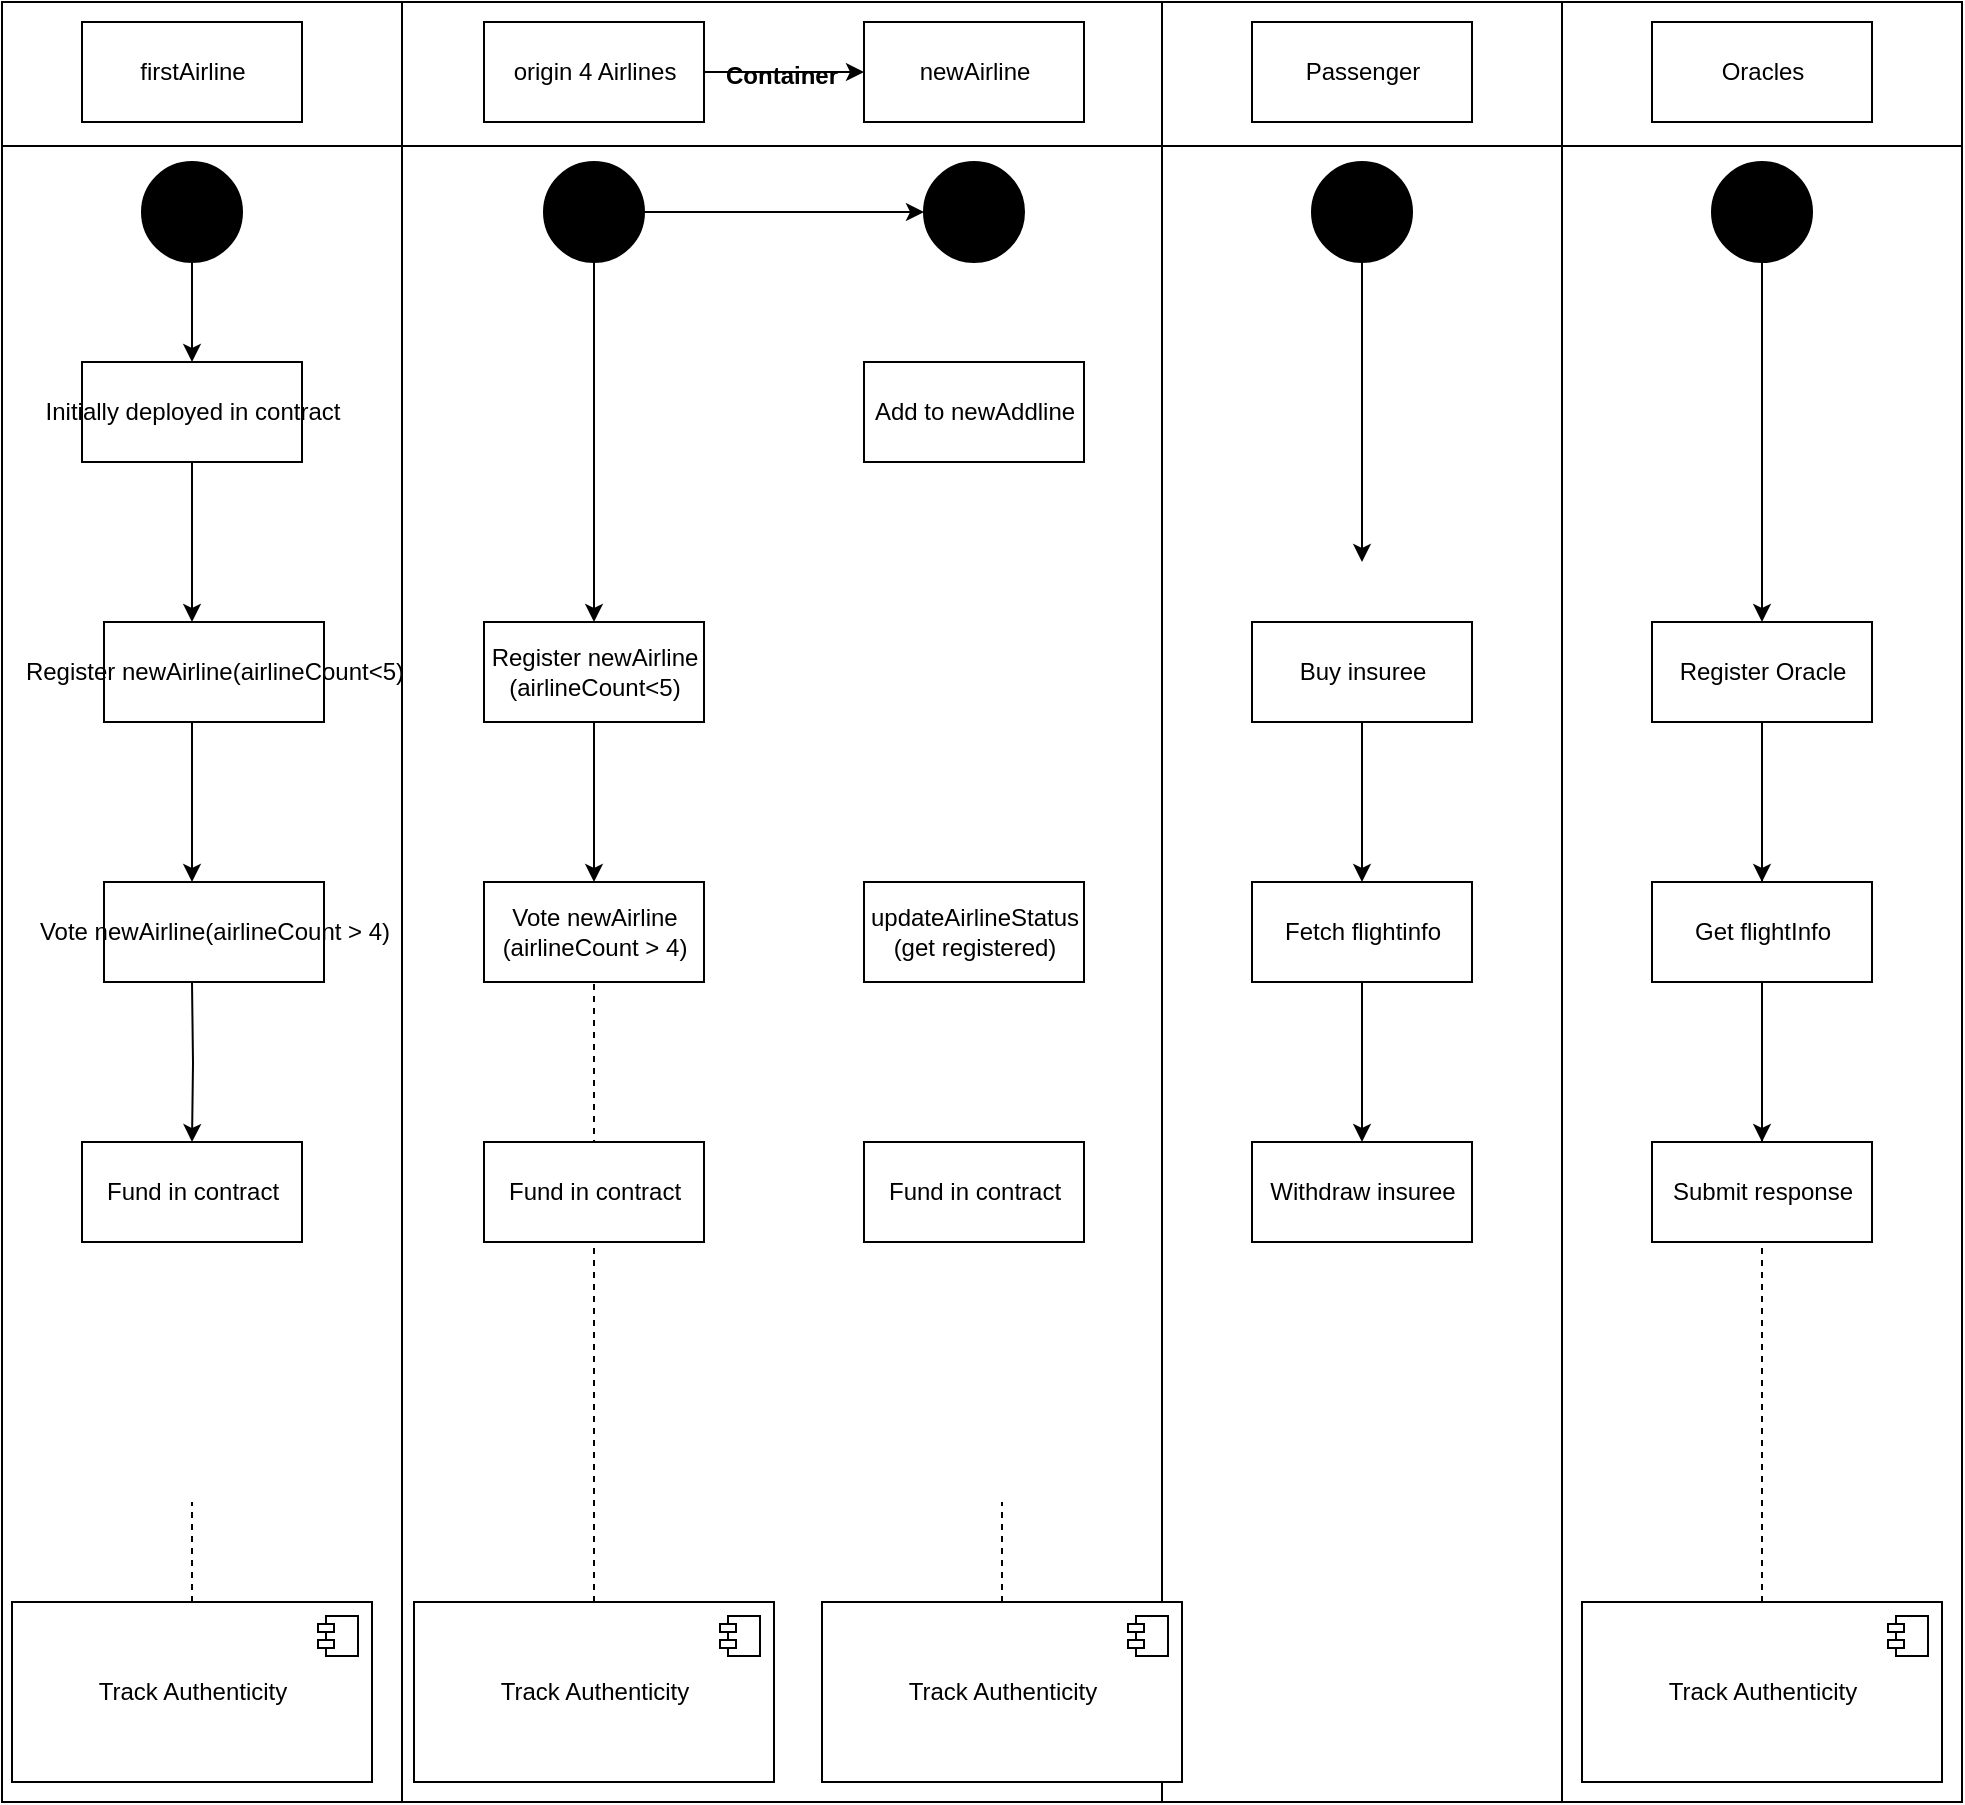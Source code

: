<mxfile version="12.9.14" type="device"><diagram id="Rndul-c8Ddk0BhUELL4x" name="Page-1"><mxGraphModel dx="1426" dy="724" grid="1" gridSize="10" guides="1" tooltips="1" connect="1" arrows="1" fold="1" page="1" pageScale="1" pageWidth="827" pageHeight="1169" math="0" shadow="0"><root><mxCell id="0"/><mxCell id="1" parent="0"/><mxCell id="lx-ejqtuJqI_PHg6rkl2-51" value="Container" style="swimlane;startSize=72;" parent="1" vertex="1"><mxGeometry x="70" y="80" width="980" height="900" as="geometry"/></mxCell><mxCell id="lx-ejqtuJqI_PHg6rkl2-52" value="Container" style="swimlane;startSize=72;" parent="lx-ejqtuJqI_PHg6rkl2-51" vertex="1"><mxGeometry x="200" width="380" height="900" as="geometry"/></mxCell><mxCell id="lx-ejqtuJqI_PHg6rkl2-23" value="Vote newAirline&lt;br&gt;(airlineCount &amp;gt; 4)" style="html=1;" parent="lx-ejqtuJqI_PHg6rkl2-52" vertex="1"><mxGeometry x="41" y="440" width="110" height="50" as="geometry"/></mxCell><mxCell id="h5Z4n2oe0imgSEr8LVLr-150" value="updateAirlineStatus&lt;br&gt;(get registered)" style="html=1;" vertex="1" parent="lx-ejqtuJqI_PHg6rkl2-52"><mxGeometry x="231" y="440" width="110" height="50" as="geometry"/></mxCell><mxCell id="h5Z4n2oe0imgSEr8LVLr-51" value="Vote newAirline(airlineCount &amp;gt; 4)" style="html=1;" vertex="1" parent="lx-ejqtuJqI_PHg6rkl2-52"><mxGeometry x="-149" y="440" width="110" height="50" as="geometry"/></mxCell><mxCell id="h5Z4n2oe0imgSEr8LVLr-55" value="" style="edgeStyle=orthogonalEdgeStyle;rounded=0;orthogonalLoop=1;jettySize=auto;html=1;" edge="1" parent="lx-ejqtuJqI_PHg6rkl2-52" source="h5Z4n2oe0imgSEr8LVLr-45" target="lx-ejqtuJqI_PHg6rkl2-23"><mxGeometry relative="1" as="geometry"/></mxCell><mxCell id="h5Z4n2oe0imgSEr8LVLr-45" value="Register newAirline&lt;br&gt;(airlineCount&amp;lt;5)" style="html=1;" vertex="1" parent="lx-ejqtuJqI_PHg6rkl2-52"><mxGeometry x="41" y="310" width="110" height="50" as="geometry"/></mxCell><mxCell id="h5Z4n2oe0imgSEr8LVLr-146" value="Add to newAddline" style="html=1;" vertex="1" parent="lx-ejqtuJqI_PHg6rkl2-52"><mxGeometry x="231" y="180" width="110" height="50" as="geometry"/></mxCell><mxCell id="h5Z4n2oe0imgSEr8LVLr-49" value="Register newAirline(airlineCount&amp;lt;5)" style="html=1;" vertex="1" parent="lx-ejqtuJqI_PHg6rkl2-52"><mxGeometry x="-149" y="310" width="110" height="50" as="geometry"/></mxCell><mxCell id="lx-ejqtuJqI_PHg6rkl2-25" value="Track Authenticity" style="html=1;dropTarget=0;" parent="lx-ejqtuJqI_PHg6rkl2-52" vertex="1"><mxGeometry x="6" y="800" width="180" height="90" as="geometry"/></mxCell><mxCell id="lx-ejqtuJqI_PHg6rkl2-26" value="" style="shape=component;jettyWidth=8;jettyHeight=4;" parent="lx-ejqtuJqI_PHg6rkl2-25" vertex="1"><mxGeometry x="1" width="20" height="20" relative="1" as="geometry"><mxPoint x="-27" y="7" as="offset"/></mxGeometry></mxCell><mxCell id="lx-ejqtuJqI_PHg6rkl2-61" value="" style="endArrow=none;dashed=1;html=1;entryX=0.5;entryY=1;entryDx=0;entryDy=0;exitX=0.5;exitY=0;exitDx=0;exitDy=0;" parent="lx-ejqtuJqI_PHg6rkl2-52" source="lx-ejqtuJqI_PHg6rkl2-25" target="lx-ejqtuJqI_PHg6rkl2-23" edge="1"><mxGeometry width="50" height="50" relative="1" as="geometry"><mxPoint x="89" y="790" as="sourcePoint"/><mxPoint x="-56" y="760" as="targetPoint"/></mxGeometry></mxCell><mxCell id="h5Z4n2oe0imgSEr8LVLr-159" value="" style="edgeStyle=orthogonalEdgeStyle;rounded=0;orthogonalLoop=1;jettySize=auto;html=1;" edge="1" parent="lx-ejqtuJqI_PHg6rkl2-52" source="lx-ejqtuJqI_PHg6rkl2-9" target="h5Z4n2oe0imgSEr8LVLr-158"><mxGeometry relative="1" as="geometry"/></mxCell><mxCell id="h5Z4n2oe0imgSEr8LVLr-161" value="" style="edgeStyle=orthogonalEdgeStyle;rounded=0;orthogonalLoop=1;jettySize=auto;html=1;" edge="1" parent="lx-ejqtuJqI_PHg6rkl2-52" source="lx-ejqtuJqI_PHg6rkl2-9" target="h5Z4n2oe0imgSEr8LVLr-45"><mxGeometry relative="1" as="geometry"><mxPoint x="96" y="210" as="targetPoint"/></mxGeometry></mxCell><mxCell id="lx-ejqtuJqI_PHg6rkl2-9" value="" style="shape=mxgraph.bpmn.shape;html=1;verticalLabelPosition=bottom;labelBackgroundColor=#ffffff;verticalAlign=top;align=center;perimeter=ellipsePerimeter;outlineConnect=0;outline=standard;symbol=general;fillColor=#000000;" parent="lx-ejqtuJqI_PHg6rkl2-52" vertex="1"><mxGeometry x="71" y="80" width="50" height="50" as="geometry"/></mxCell><mxCell id="h5Z4n2oe0imgSEr8LVLr-158" value="" style="shape=mxgraph.bpmn.shape;html=1;verticalLabelPosition=bottom;labelBackgroundColor=#ffffff;verticalAlign=top;align=center;perimeter=ellipsePerimeter;outlineConnect=0;outline=standard;symbol=general;fillColor=#000000;" vertex="1" parent="lx-ejqtuJqI_PHg6rkl2-52"><mxGeometry x="261" y="80" width="50" height="50" as="geometry"/></mxCell><mxCell id="h5Z4n2oe0imgSEr8LVLr-155" value="" style="edgeStyle=orthogonalEdgeStyle;rounded=0;orthogonalLoop=1;jettySize=auto;html=1;" edge="1" parent="lx-ejqtuJqI_PHg6rkl2-52" source="lx-ejqtuJqI_PHg6rkl2-3" target="h5Z4n2oe0imgSEr8LVLr-154"><mxGeometry relative="1" as="geometry"/></mxCell><mxCell id="lx-ejqtuJqI_PHg6rkl2-3" value="origin 4 Airlines" style="html=1;" parent="lx-ejqtuJqI_PHg6rkl2-52" vertex="1"><mxGeometry x="41" y="10" width="110" height="50" as="geometry"/></mxCell><mxCell id="h5Z4n2oe0imgSEr8LVLr-154" value="newAirline" style="html=1;" vertex="1" parent="lx-ejqtuJqI_PHg6rkl2-52"><mxGeometry x="231" y="10" width="110" height="50" as="geometry"/></mxCell><mxCell id="h5Z4n2oe0imgSEr8LVLr-53" value="Fund in contract" style="html=1;" vertex="1" parent="lx-ejqtuJqI_PHg6rkl2-52"><mxGeometry x="41" y="570" width="110" height="50" as="geometry"/></mxCell><mxCell id="h5Z4n2oe0imgSEr8LVLr-152" value="Fund in contract" style="html=1;" vertex="1" parent="lx-ejqtuJqI_PHg6rkl2-52"><mxGeometry x="231" y="570" width="110" height="50" as="geometry"/></mxCell><mxCell id="lx-ejqtuJqI_PHg6rkl2-21" value="Track Authenticity" style="html=1;dropTarget=0;" parent="lx-ejqtuJqI_PHg6rkl2-51" vertex="1"><mxGeometry x="5" y="800" width="180" height="90" as="geometry"/></mxCell><mxCell id="lx-ejqtuJqI_PHg6rkl2-22" value="" style="shape=component;jettyWidth=8;jettyHeight=4;" parent="lx-ejqtuJqI_PHg6rkl2-21" vertex="1"><mxGeometry x="1" width="20" height="20" relative="1" as="geometry"><mxPoint x="-27" y="7" as="offset"/></mxGeometry></mxCell><mxCell id="lx-ejqtuJqI_PHg6rkl2-53" value="" style="swimlane;startSize=72;" parent="lx-ejqtuJqI_PHg6rkl2-51" vertex="1"><mxGeometry x="580" width="400" height="900" as="geometry"/></mxCell><mxCell id="lx-ejqtuJqI_PHg6rkl2-54" value="Container" style="swimlane;startSize=72;" parent="lx-ejqtuJqI_PHg6rkl2-53" vertex="1"><mxGeometry x="200" width="200" height="900" as="geometry"/></mxCell><mxCell id="lx-ejqtuJqI_PHg6rkl2-5" value="Oracles" style="html=1;" parent="lx-ejqtuJqI_PHg6rkl2-54" vertex="1"><mxGeometry x="45" y="10" width="110" height="50" as="geometry"/></mxCell><mxCell id="lx-ejqtuJqI_PHg6rkl2-32" value="Track Authenticity" style="html=1;dropTarget=0;" parent="lx-ejqtuJqI_PHg6rkl2-54" vertex="1"><mxGeometry x="10" y="800" width="180" height="90" as="geometry"/></mxCell><mxCell id="lx-ejqtuJqI_PHg6rkl2-33" value="" style="shape=component;jettyWidth=8;jettyHeight=4;" parent="lx-ejqtuJqI_PHg6rkl2-32" vertex="1"><mxGeometry x="1" width="20" height="20" relative="1" as="geometry"><mxPoint x="-27" y="7" as="offset"/></mxGeometry></mxCell><mxCell id="lx-ejqtuJqI_PHg6rkl2-57" value="" style="edgeStyle=orthogonalEdgeStyle;rounded=0;orthogonalLoop=1;jettySize=auto;html=1;entryX=0.5;entryY=0;entryDx=0;entryDy=0;" parent="lx-ejqtuJqI_PHg6rkl2-54" source="lx-ejqtuJqI_PHg6rkl2-11" edge="1"><mxGeometry relative="1" as="geometry"><mxPoint x="100" y="310" as="targetPoint"/></mxGeometry></mxCell><mxCell id="lx-ejqtuJqI_PHg6rkl2-11" value="" style="shape=mxgraph.bpmn.shape;html=1;verticalLabelPosition=bottom;labelBackgroundColor=#ffffff;verticalAlign=top;align=center;perimeter=ellipsePerimeter;outlineConnect=0;outline=standard;symbol=general;fillColor=#000000;" parent="lx-ejqtuJqI_PHg6rkl2-54" vertex="1"><mxGeometry x="75" y="80" width="50" height="50" as="geometry"/></mxCell><mxCell id="lx-ejqtuJqI_PHg6rkl2-63" value="" style="endArrow=none;dashed=1;html=1;entryX=0.5;entryY=1;entryDx=0;entryDy=0;exitX=0.5;exitY=0;exitDx=0;exitDy=0;" parent="lx-ejqtuJqI_PHg6rkl2-54" source="lx-ejqtuJqI_PHg6rkl2-32" edge="1"><mxGeometry width="50" height="50" relative="1" as="geometry"><mxPoint x="-290" y="820" as="sourcePoint"/><mxPoint x="100" y="360" as="targetPoint"/></mxGeometry></mxCell><mxCell id="h5Z4n2oe0imgSEr8LVLr-68" value="" style="edgeStyle=orthogonalEdgeStyle;rounded=0;orthogonalLoop=1;jettySize=auto;html=1;" edge="1" parent="lx-ejqtuJqI_PHg6rkl2-54" source="h5Z4n2oe0imgSEr8LVLr-65" target="h5Z4n2oe0imgSEr8LVLr-67"><mxGeometry relative="1" as="geometry"/></mxCell><mxCell id="h5Z4n2oe0imgSEr8LVLr-65" value="Register Oracle" style="html=1;" vertex="1" parent="lx-ejqtuJqI_PHg6rkl2-54"><mxGeometry x="45" y="310" width="110" height="50" as="geometry"/></mxCell><mxCell id="h5Z4n2oe0imgSEr8LVLr-157" value="" style="edgeStyle=orthogonalEdgeStyle;rounded=0;orthogonalLoop=1;jettySize=auto;html=1;" edge="1" parent="lx-ejqtuJqI_PHg6rkl2-54" source="h5Z4n2oe0imgSEr8LVLr-67" target="h5Z4n2oe0imgSEr8LVLr-156"><mxGeometry relative="1" as="geometry"/></mxCell><mxCell id="h5Z4n2oe0imgSEr8LVLr-67" value="Get flightInfo" style="html=1;" vertex="1" parent="lx-ejqtuJqI_PHg6rkl2-54"><mxGeometry x="45" y="440" width="110" height="50" as="geometry"/></mxCell><mxCell id="h5Z4n2oe0imgSEr8LVLr-156" value="Submit response" style="html=1;" vertex="1" parent="lx-ejqtuJqI_PHg6rkl2-54"><mxGeometry x="45" y="570" width="110" height="50" as="geometry"/></mxCell><mxCell id="lx-ejqtuJqI_PHg6rkl2-4" value="Passenger" style="html=1;" parent="lx-ejqtuJqI_PHg6rkl2-53" vertex="1"><mxGeometry x="45" y="10" width="110" height="50" as="geometry"/></mxCell><mxCell id="h5Z4n2oe0imgSEr8LVLr-62" value="" style="edgeStyle=orthogonalEdgeStyle;rounded=0;orthogonalLoop=1;jettySize=auto;html=1;" edge="1" parent="lx-ejqtuJqI_PHg6rkl2-53" source="h5Z4n2oe0imgSEr8LVLr-47" target="h5Z4n2oe0imgSEr8LVLr-61"><mxGeometry relative="1" as="geometry"/></mxCell><mxCell id="h5Z4n2oe0imgSEr8LVLr-47" value="Buy insuree" style="html=1;" vertex="1" parent="lx-ejqtuJqI_PHg6rkl2-53"><mxGeometry x="45" y="310" width="110" height="50" as="geometry"/></mxCell><mxCell id="h5Z4n2oe0imgSEr8LVLr-64" value="" style="edgeStyle=orthogonalEdgeStyle;rounded=0;orthogonalLoop=1;jettySize=auto;html=1;" edge="1" parent="lx-ejqtuJqI_PHg6rkl2-53" source="h5Z4n2oe0imgSEr8LVLr-61" target="h5Z4n2oe0imgSEr8LVLr-63"><mxGeometry relative="1" as="geometry"/></mxCell><mxCell id="h5Z4n2oe0imgSEr8LVLr-61" value="Fetch flightinfo" style="html=1;" vertex="1" parent="lx-ejqtuJqI_PHg6rkl2-53"><mxGeometry x="45" y="440" width="110" height="50" as="geometry"/></mxCell><mxCell id="h5Z4n2oe0imgSEr8LVLr-63" value="Withdraw insuree" style="html=1;" vertex="1" parent="lx-ejqtuJqI_PHg6rkl2-53"><mxGeometry x="45" y="570" width="110" height="50" as="geometry"/></mxCell><mxCell id="lx-ejqtuJqI_PHg6rkl2-10" value="" style="shape=mxgraph.bpmn.shape;html=1;verticalLabelPosition=bottom;labelBackgroundColor=#ffffff;verticalAlign=top;align=center;perimeter=ellipsePerimeter;outlineConnect=0;outline=standard;symbol=general;fillColor=#000000;" parent="lx-ejqtuJqI_PHg6rkl2-53" vertex="1"><mxGeometry x="75" y="80" width="50" height="50" as="geometry"/></mxCell><mxCell id="lx-ejqtuJqI_PHg6rkl2-56" value="" style="edgeStyle=orthogonalEdgeStyle;rounded=0;orthogonalLoop=1;jettySize=auto;html=1;" parent="lx-ejqtuJqI_PHg6rkl2-53" source="lx-ejqtuJqI_PHg6rkl2-10" edge="1"><mxGeometry relative="1" as="geometry"><mxPoint x="100" y="280" as="targetPoint"/></mxGeometry></mxCell><mxCell id="lx-ejqtuJqI_PHg6rkl2-1" value="firstAirline" style="html=1;" parent="1" vertex="1"><mxGeometry x="110" y="90" width="110" height="50" as="geometry"/></mxCell><mxCell id="lx-ejqtuJqI_PHg6rkl2-34" value="" style="edgeStyle=orthogonalEdgeStyle;rounded=0;orthogonalLoop=1;jettySize=auto;html=1;" parent="1" source="lx-ejqtuJqI_PHg6rkl2-16" edge="1"><mxGeometry relative="1" as="geometry"><mxPoint x="165" y="390" as="targetPoint"/></mxGeometry></mxCell><mxCell id="lx-ejqtuJqI_PHg6rkl2-16" value="Initially deployed in contract" style="html=1;" parent="1" vertex="1"><mxGeometry x="110" y="260" width="110" height="50" as="geometry"/></mxCell><mxCell id="lx-ejqtuJqI_PHg6rkl2-35" value="" style="edgeStyle=orthogonalEdgeStyle;rounded=0;orthogonalLoop=1;jettySize=auto;html=1;" parent="1" edge="1"><mxGeometry relative="1" as="geometry"><mxPoint x="165" y="440" as="sourcePoint"/><mxPoint x="165" y="520" as="targetPoint"/></mxGeometry></mxCell><mxCell id="lx-ejqtuJqI_PHg6rkl2-36" value="" style="edgeStyle=orthogonalEdgeStyle;rounded=0;orthogonalLoop=1;jettySize=auto;html=1;" parent="1" target="lx-ejqtuJqI_PHg6rkl2-19" edge="1"><mxGeometry relative="1" as="geometry"><mxPoint x="165" y="570" as="sourcePoint"/></mxGeometry></mxCell><mxCell id="lx-ejqtuJqI_PHg6rkl2-19" value="Fund in contract" style="html=1;" parent="1" vertex="1"><mxGeometry x="110" y="650" width="110" height="50" as="geometry"/></mxCell><mxCell id="lx-ejqtuJqI_PHg6rkl2-12" style="edgeStyle=orthogonalEdgeStyle;rounded=0;orthogonalLoop=1;jettySize=auto;html=1;" parent="1" source="lx-ejqtuJqI_PHg6rkl2-8" edge="1"><mxGeometry relative="1" as="geometry"><mxPoint x="165" y="260" as="targetPoint"/></mxGeometry></mxCell><mxCell id="lx-ejqtuJqI_PHg6rkl2-8" value="" style="shape=mxgraph.bpmn.shape;html=1;verticalLabelPosition=bottom;labelBackgroundColor=#ffffff;verticalAlign=top;align=center;perimeter=ellipsePerimeter;outlineConnect=0;outline=standard;symbol=general;fillColor=#000000;" parent="1" vertex="1"><mxGeometry x="140" y="160" width="50" height="50" as="geometry"/></mxCell><mxCell id="lx-ejqtuJqI_PHg6rkl2-30" value="Track Authenticity" style="html=1;dropTarget=0;" parent="1" vertex="1"><mxGeometry x="480" y="880" width="180" height="90" as="geometry"/></mxCell><mxCell id="lx-ejqtuJqI_PHg6rkl2-31" value="" style="shape=component;jettyWidth=8;jettyHeight=4;" parent="lx-ejqtuJqI_PHg6rkl2-30" vertex="1"><mxGeometry x="1" width="20" height="20" relative="1" as="geometry"><mxPoint x="-27" y="7" as="offset"/></mxGeometry></mxCell><mxCell id="lx-ejqtuJqI_PHg6rkl2-58" value="" style="endArrow=none;dashed=1;html=1;exitX=0.5;exitY=0;exitDx=0;exitDy=0;" parent="1" source="lx-ejqtuJqI_PHg6rkl2-21" edge="1"><mxGeometry width="50" height="50" relative="1" as="geometry"><mxPoint x="640" y="550" as="sourcePoint"/><mxPoint x="165" y="830" as="targetPoint"/></mxGeometry></mxCell><mxCell id="lx-ejqtuJqI_PHg6rkl2-62" value="" style="endArrow=none;dashed=1;html=1;entryX=0.5;entryY=1;entryDx=0;entryDy=0;exitX=0.5;exitY=0;exitDx=0;exitDy=0;" parent="1" source="lx-ejqtuJqI_PHg6rkl2-30" edge="1"><mxGeometry width="50" height="50" relative="1" as="geometry"><mxPoint x="370" y="890" as="sourcePoint"/><mxPoint x="570" y="830" as="targetPoint"/></mxGeometry></mxCell></root></mxGraphModel></diagram></mxfile>